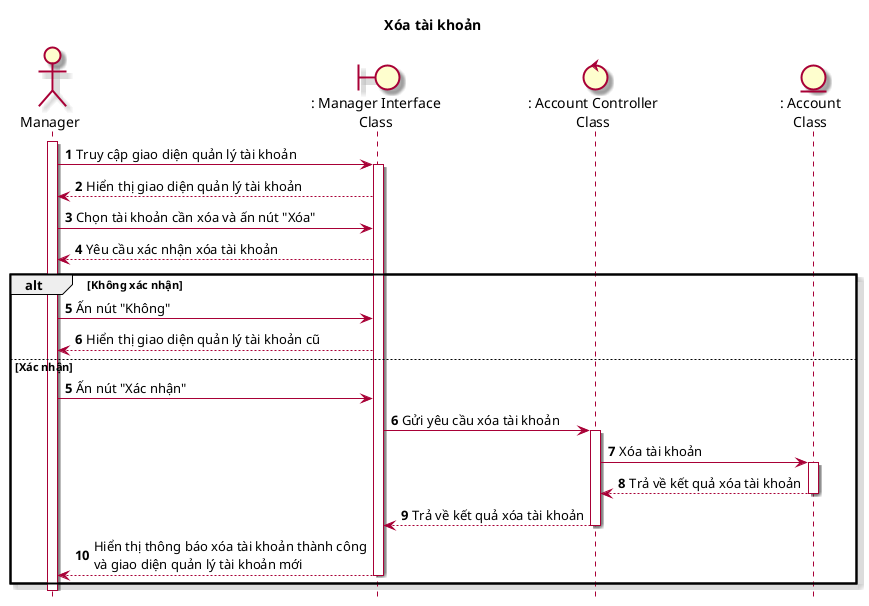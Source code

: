 @startuml XoaTaiKhoan

skin rose
hide footbox

title Xóa tài khoản

actor "Manager" as quanLy
boundary ": Manager Interface\nClass" as managerInterface
control ": Account Controller\nClass" as accountController
entity ": Account\nClass" as account

autonumber
quanLy++
quanLy->managerInterface++ : Truy cập giao diện quản lý tài khoản
managerInterface-->quanLy : Hiển thị giao diện quản lý tài khoản
quanLy->managerInterface : Chọn tài khoản cần xóa và ấn nút "Xóa"
managerInterface-->quanLy : Yêu cầu xác nhận xóa tài khoản
alt Không xác nhận 
quanLy->managerInterface : Ấn nút "Không"
managerInterface-->quanLy : Hiển thị giao diện quản lý tài khoản cũ
else Xác nhận
autonumber 5
quanLy->managerInterface : Ấn nút "Xác nhận"
managerInterface->accountController++ : Gửi yêu cầu xóa tài khoản
accountController->account++ : Xóa tài khoản
account-->accountController-- : Trả về kết quả xóa tài khoản
accountController-->managerInterface-- : Trả về kết quả xóa tài khoản
managerInterface-->quanLy-- : Hiển thị thông báo xóa tài khoản thành công\nvà giao diện quản lý tài khoản mới
end

quanLy--
@enduml